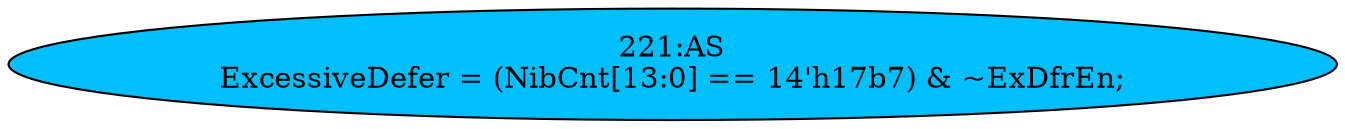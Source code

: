 strict digraph "" {
	node [label="\N"];
	"221:AS"	 [ast="<pyverilog.vparser.ast.Assign object at 0x7f469f2f1890>",
		def_var="['ExcessiveDefer']",
		fillcolor=deepskyblue,
		label="221:AS
ExcessiveDefer = (NibCnt[13:0] == 14'h17b7) & ~ExDfrEn;",
		statements="[]",
		style=filled,
		typ=Assign,
		use_var="['NibCnt', 'ExDfrEn']"];
}
